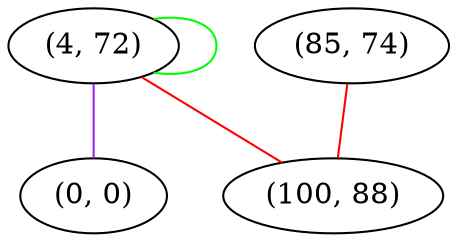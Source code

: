 graph "" {
"(4, 72)";
"(85, 74)";
"(0, 0)";
"(100, 88)";
"(4, 72)" -- "(4, 72)"  [color=green, key=0, weight=2];
"(4, 72)" -- "(0, 0)"  [color=purple, key=0, weight=4];
"(4, 72)" -- "(100, 88)"  [color=red, key=0, weight=1];
"(85, 74)" -- "(100, 88)"  [color=red, key=0, weight=1];
}
